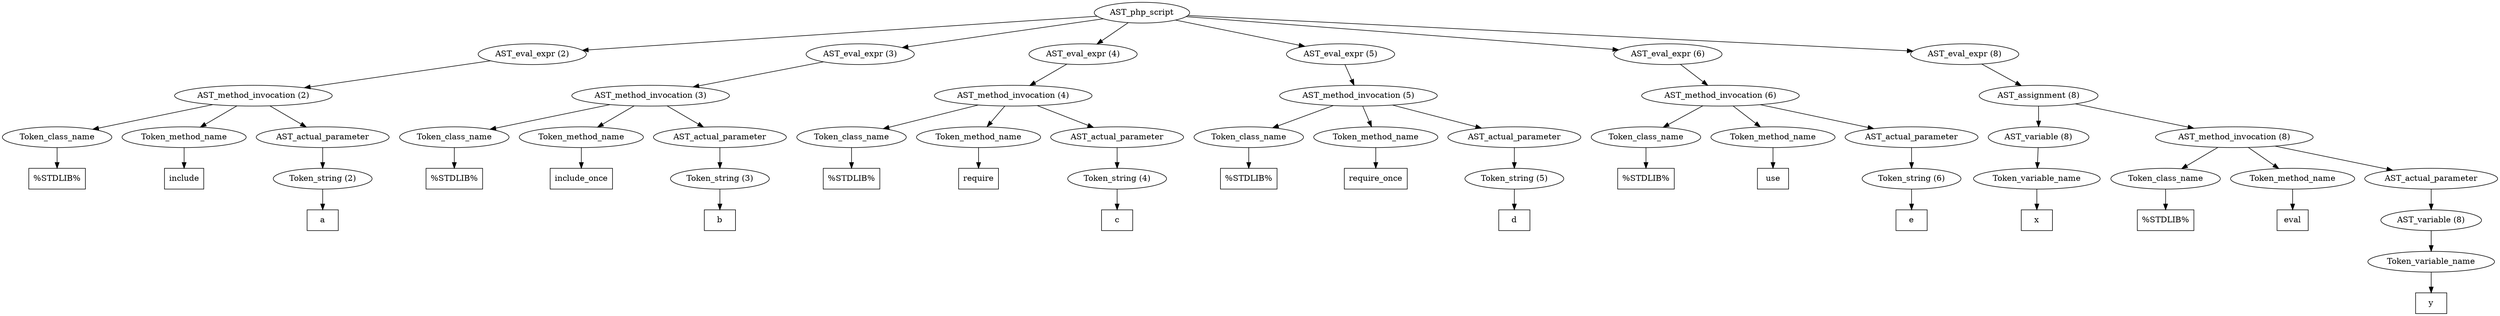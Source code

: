 /*
 * AST in dot format generated by phc -- the PHP compiler
 */

digraph AST {
node_0 [label="AST_php_script"];
node_1 [label="AST_eval_expr (2)"];
node_2 [label="AST_method_invocation (2)"];
node_3 [label="Token_class_name"];
node_4 [label="%STDLIB%", shape=box]
node_3 -> node_4;
node_5 [label="Token_method_name"];
node_6 [label="include", shape=box]
node_5 -> node_6;
node_7 [label="AST_actual_parameter"];
node_8 [label="Token_string (2)"];
node_9 [label="a", shape=box]
node_8 -> node_9;
node_7 -> node_8;
node_2 -> node_7;
node_2 -> node_5;
node_2 -> node_3;
node_1 -> node_2;
node_10 [label="AST_eval_expr (3)"];
node_11 [label="AST_method_invocation (3)"];
node_12 [label="Token_class_name"];
node_13 [label="%STDLIB%", shape=box]
node_12 -> node_13;
node_14 [label="Token_method_name"];
node_15 [label="include_once", shape=box]
node_14 -> node_15;
node_16 [label="AST_actual_parameter"];
node_17 [label="Token_string (3)"];
node_18 [label="b", shape=box]
node_17 -> node_18;
node_16 -> node_17;
node_11 -> node_16;
node_11 -> node_14;
node_11 -> node_12;
node_10 -> node_11;
node_19 [label="AST_eval_expr (4)"];
node_20 [label="AST_method_invocation (4)"];
node_21 [label="Token_class_name"];
node_22 [label="%STDLIB%", shape=box]
node_21 -> node_22;
node_23 [label="Token_method_name"];
node_24 [label="require", shape=box]
node_23 -> node_24;
node_25 [label="AST_actual_parameter"];
node_26 [label="Token_string (4)"];
node_27 [label="c", shape=box]
node_26 -> node_27;
node_25 -> node_26;
node_20 -> node_25;
node_20 -> node_23;
node_20 -> node_21;
node_19 -> node_20;
node_28 [label="AST_eval_expr (5)"];
node_29 [label="AST_method_invocation (5)"];
node_30 [label="Token_class_name"];
node_31 [label="%STDLIB%", shape=box]
node_30 -> node_31;
node_32 [label="Token_method_name"];
node_33 [label="require_once", shape=box]
node_32 -> node_33;
node_34 [label="AST_actual_parameter"];
node_35 [label="Token_string (5)"];
node_36 [label="d", shape=box]
node_35 -> node_36;
node_34 -> node_35;
node_29 -> node_34;
node_29 -> node_32;
node_29 -> node_30;
node_28 -> node_29;
node_37 [label="AST_eval_expr (6)"];
node_38 [label="AST_method_invocation (6)"];
node_39 [label="Token_class_name"];
node_40 [label="%STDLIB%", shape=box]
node_39 -> node_40;
node_41 [label="Token_method_name"];
node_42 [label="use", shape=box]
node_41 -> node_42;
node_43 [label="AST_actual_parameter"];
node_44 [label="Token_string (6)"];
node_45 [label="e", shape=box]
node_44 -> node_45;
node_43 -> node_44;
node_38 -> node_43;
node_38 -> node_41;
node_38 -> node_39;
node_37 -> node_38;
node_46 [label="AST_eval_expr (8)"];
node_47 [label="AST_assignment (8)"];
node_48 [label="AST_variable (8)"];
node_49 [label="Token_variable_name"];
node_50 [label="x", shape=box]
node_49 -> node_50;
node_48 -> node_49;
node_51 [label="AST_method_invocation (8)"];
node_52 [label="Token_class_name"];
node_53 [label="%STDLIB%", shape=box]
node_52 -> node_53;
node_54 [label="Token_method_name"];
node_55 [label="eval", shape=box]
node_54 -> node_55;
node_56 [label="AST_actual_parameter"];
node_57 [label="AST_variable (8)"];
node_58 [label="Token_variable_name"];
node_59 [label="y", shape=box]
node_58 -> node_59;
node_57 -> node_58;
node_56 -> node_57;
node_51 -> node_56;
node_51 -> node_54;
node_51 -> node_52;
node_47 -> node_51;
node_47 -> node_48;
node_46 -> node_47;
node_0 -> node_46;
node_0 -> node_37;
node_0 -> node_28;
node_0 -> node_19;
node_0 -> node_10;
node_0 -> node_1;
}
